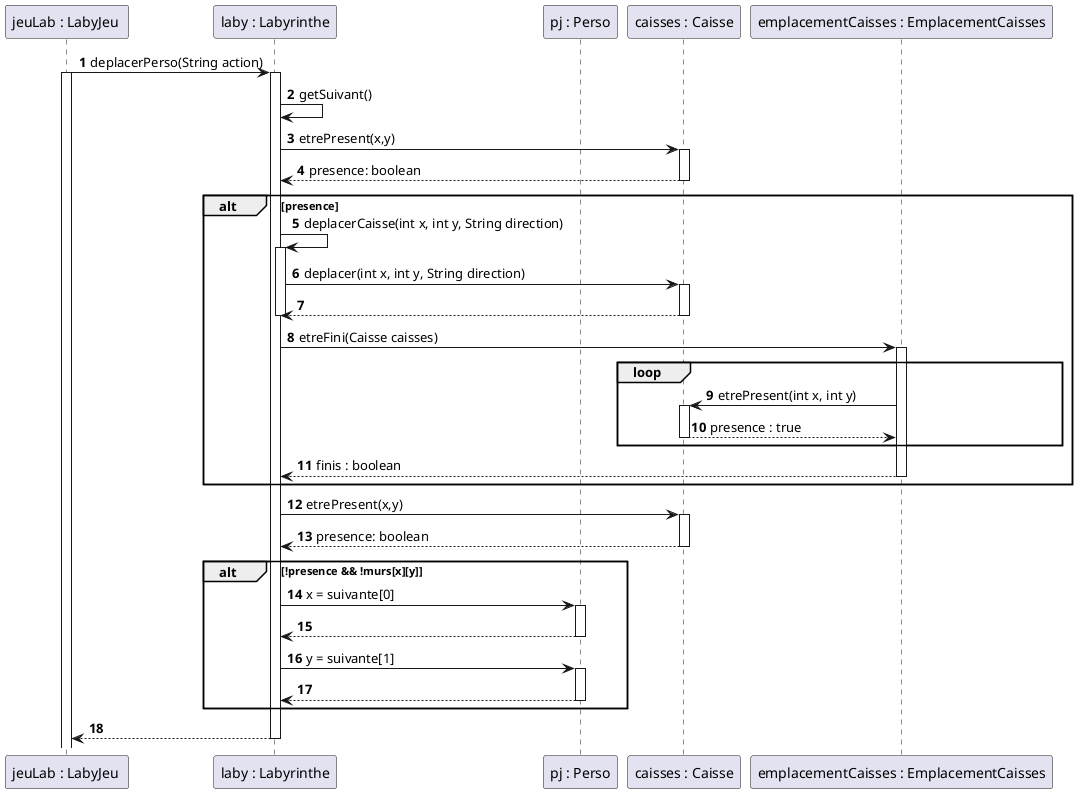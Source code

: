 @startuml
'https://plantuml.com/sequence-diagram
participant "jeuLab : LabyJeu " as lj
participant "laby : Labyrinthe" as l
participant "pj : Perso" as p
participant "caisses : Caisse" as c
participant "emplacementCaisses : EmplacementCaisses" as ep


autonumber

lj -> l : deplacerPerso(String action)
activate lj
activate l
l -> l : getSuivant()
l -> c : etrePresent(x,y)
activate c
l <-- c : presence: boolean
deactivate c

alt presence
    l -> l : deplacerCaisse(int x, int y, String direction)
    activate l
    l -> c : deplacer(int x, int y, String direction)
    activate c
    l <-- c
    deactivate c
    deactivate l
     l -> ep : etreFini(Caisse caisses)
     activate ep
     loop
     ep -> c : etrePresent(int x, int y)
     activate c
     ep <-- c : presence : true
     deactivate c
     end
     l <-- ep : finis : boolean
     deactivate ep
end
l -> c : etrePresent(x,y)
activate c
l <-- c : presence: boolean
deactivate c

alt !presence && !murs[x][y]

    l -> p : x = suivante[0]
    activate p
    l <-- p
    deactivate p
    l -> p : y = suivante[1]
    activate p
    l <-- p
    deactivate p
end

lj <-- l
deactivate l




@enduml
